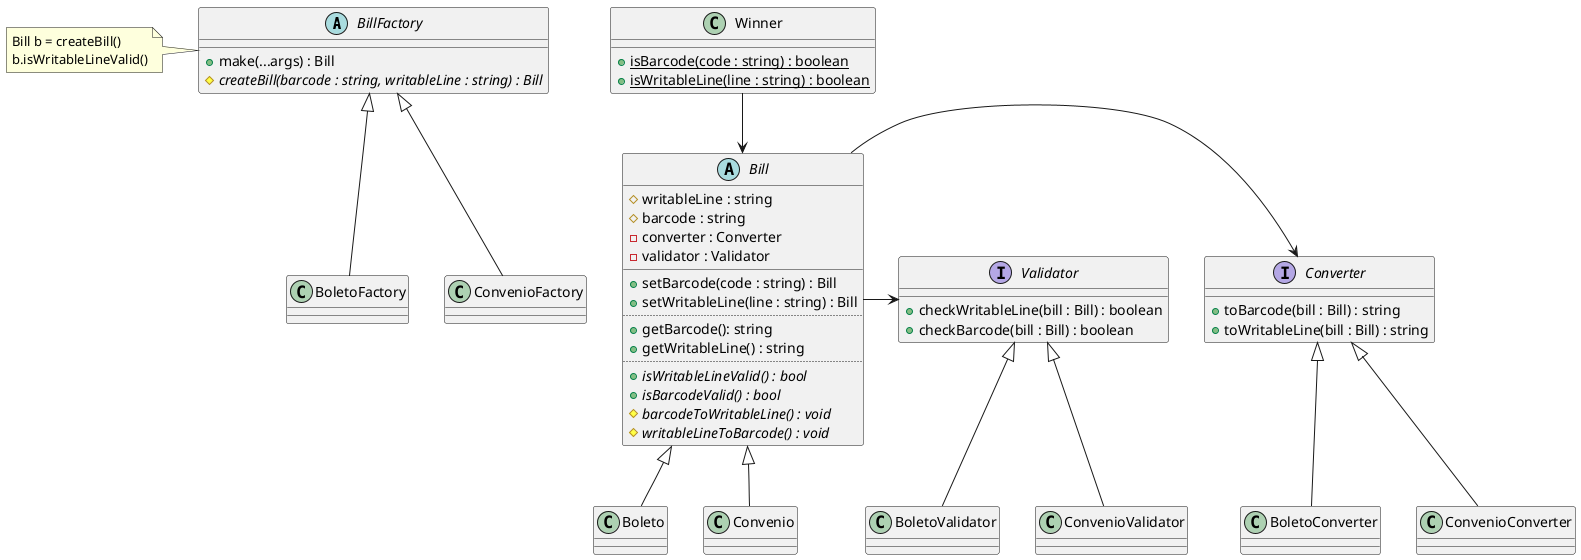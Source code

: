 @startuml
abstract BillFactory {
    + make(...args) : Bill
    # {abstract} createBill(barcode : string, writableLine : string) : Bill
}

note left of BillFactory : Bill b = createBill()\nb.isWritableLineValid()

class Winner {
    + {static} isBarcode(code : string) : boolean
    + {static} isWritableLine(line : string) : boolean
}

interface Converter {
    + toBarcode(bill : Bill) : string
    + toWritableLine(bill : Bill) : string
}

interface Validator {
    + checkWritableLine(bill : Bill) : boolean
    + checkBarcode(bill : Bill) : boolean
}

abstract Bill {
    # writableLine : string
    # barcode : string
    - converter : Converter
    - validator : Validator
    __
    + setBarcode(code : string) : Bill
    + setWritableLine(line : string) : Bill
    ..
    + getBarcode(): string
    + getWritableLine() : string
    ..
    + {abstract} isWritableLineValid() : bool
    + {abstract} isBarcodeValid() : bool
    # {abstract} barcodeToWritableLine() : void
    # {abstract} writableLineToBarcode() : void
}

Winner --> Bill

BillFactory <|-- BoletoFactory
BillFactory <|-- ConvenioFactory

Bill <|-- Boleto
Bill <|-- Convenio

Bill -> Converter
Bill -> Validator

Converter <|-- BoletoConverter
Converter <|-- ConvenioConverter

Validator <|-- BoletoValidator
Validator <|-- ConvenioValidator

@enduml
